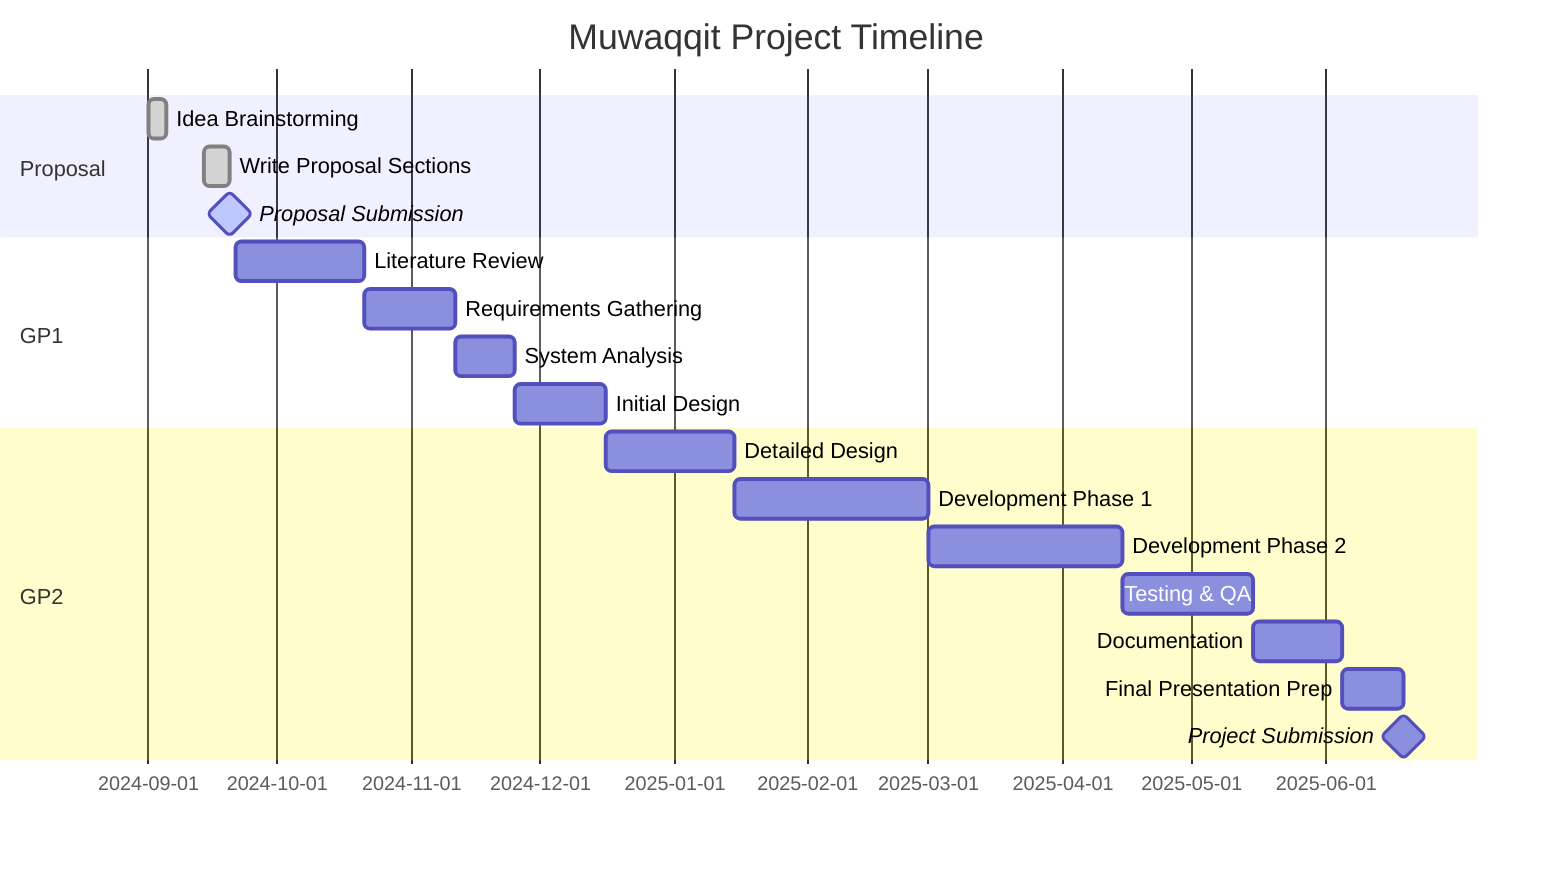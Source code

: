 %% use this to compile it:
%% mmdc -i diagrams/gantt.mmd -o ./proposal/images/gantt.png -w 900
gantt
    title Muwaqqit Project Timeline
    dateFormat  YYYY-MM-DD
    axisFormat %Y-%m-%d
    todayMarker off

    section Proposal
    Idea Brainstorming          :done, a1, 2024-09-01, 4d
    Write Proposal Sections     :done, a2, 2024-09-14, 6d
    Proposal Submission         :milestone, active, a3, 2024-09-20, 0d
    section GP1
    Literature Review           :a4, 2024-09-21, 30d
    Requirements Gathering      :a5, 2024-10-21, 21d
    System Analysis             :a6, 2024-11-11, 14d
    Initial Design              :a7, 2024-11-25, 21d
    section GP2
    Detailed Design             :a8, 2024-12-16, 30d
    Development Phase 1         :a9, 2025-01-15, 45d
    Development Phase 2         :a10, 2025-03-01, 45d
    Testing & QA                :a11, 2025-04-15, 30d
    Documentation               :a12, 2025-05-15, 21d
    Final Presentation Prep     :a13, 2025-06-05, 14d
    Project Submission          :milestone, a14, 2025-06-19, 0d